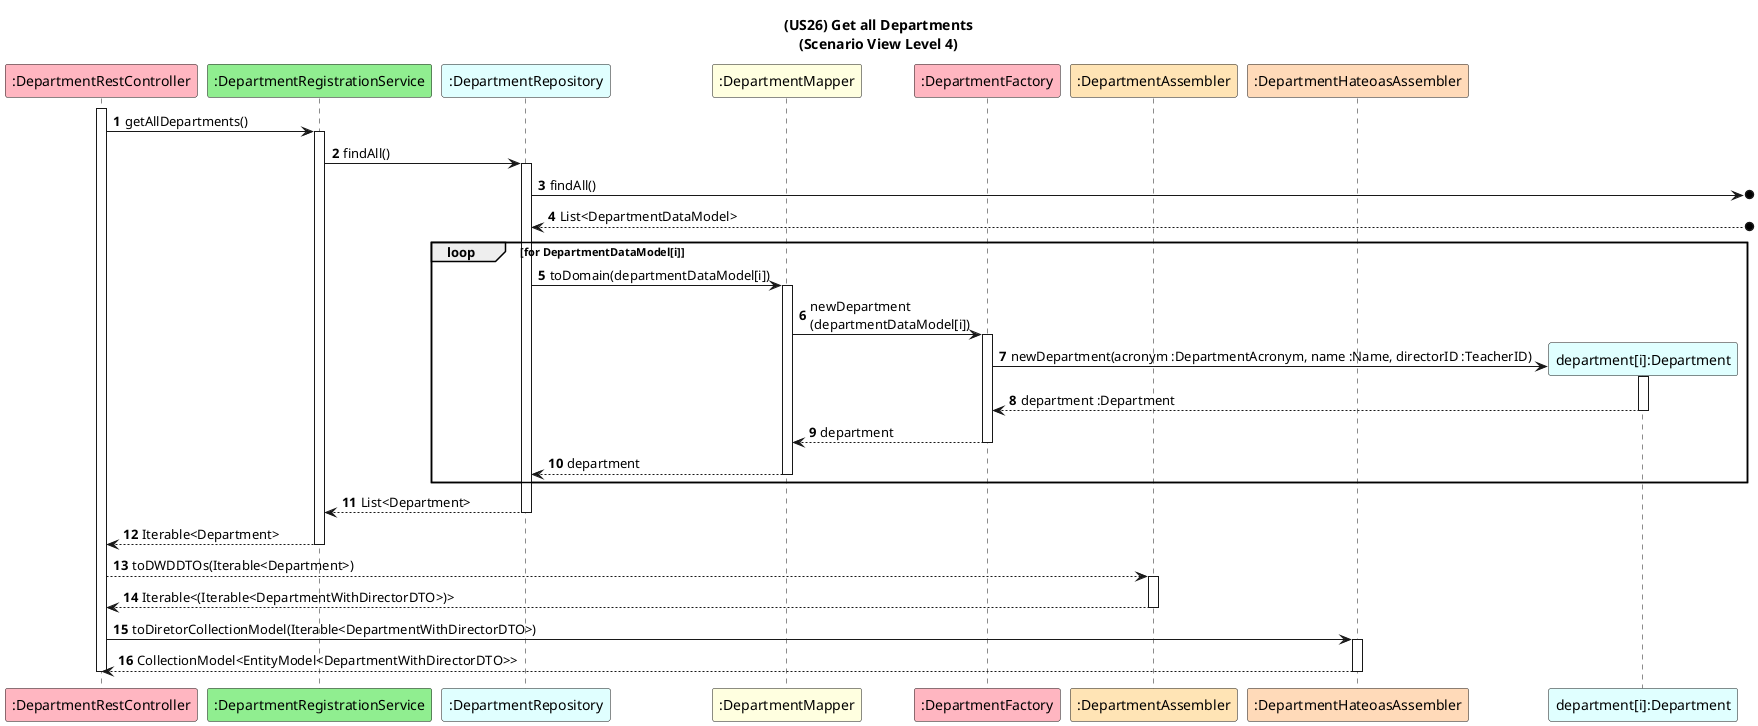 @startuml

title (US26) Get all Departments\n(Scenario View Level 4)

autonumber

participant ":DepartmentRestController" as C #lightpink
participant ":DepartmentRegistrationService" as DS #lightgreen
participant ":DepartmentRepository" as DPR #lightcyan
participant ":DepartmentMapper" as M #lightyellow
participant ":DepartmentFactory" as F #lightpink
participant ":DepartmentAssembler" as DA #moccasin
participant ":DepartmentHateoasAssembler" as DHA #peachpuff



participant "department[i]:Department" as DT #lightcyan

activate C
C -> DS ++: getAllDepartments()

DS -> DPR ++: findAll()

DPR ->o] : findAll()
DPR <--o] : List<DepartmentDataModel>

loop for DepartmentDataModel[i]
DPR -> M ++: toDomain(departmentDataModel[i])
M -> F ++: newDepartment\n(departmentDataModel[i])
F -> DT**: newDepartment(acronym :DepartmentAcronym, name :Name, directorID :TeacherID)
activate DT
DT --> F --: department :Department

F --> M --: department
M --> DPR --: department
end

DPR --> DS --: List<Department>
DS --> C --: Iterable<Department>
C --> DA ++: toDWDDTOs(Iterable<Department>)

DA --> C --: Iterable<(Iterable<DepartmentWithDirectorDTO>)>
C -> DHA ++: toDiretorCollectionModel(Iterable<DepartmentWithDirectorDTO>)
DHA --> C --: CollectionModel<EntityModel<DepartmentWithDirectorDTO>>
deactivate C
@enduml